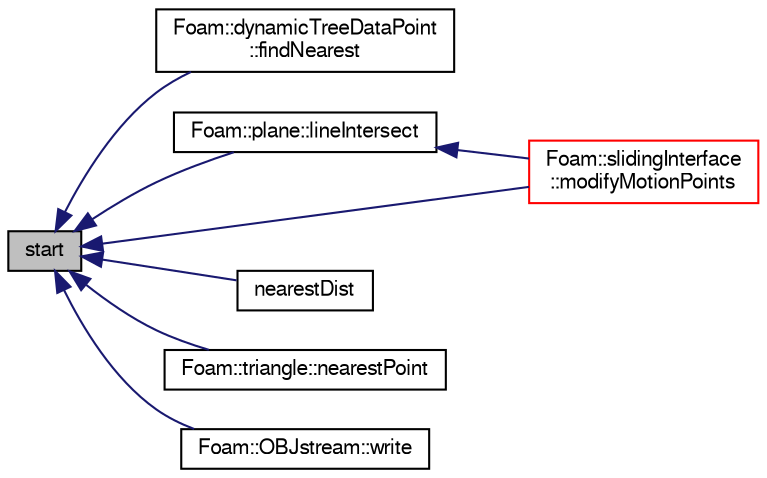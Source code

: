 digraph "start"
{
  bgcolor="transparent";
  edge [fontname="FreeSans",fontsize="10",labelfontname="FreeSans",labelfontsize="10"];
  node [fontname="FreeSans",fontsize="10",shape=record];
  rankdir="LR";
  Node7 [label="start",height=0.2,width=0.4,color="black", fillcolor="grey75", style="filled", fontcolor="black"];
  Node7 -> Node8 [dir="back",color="midnightblue",fontsize="10",style="solid",fontname="FreeSans"];
  Node8 [label="Foam::dynamicTreeDataPoint\l::findNearest",height=0.2,width=0.4,color="black",URL="$a25618.html#af7a3b15afb6062a7aa695045a2757e3d",tooltip="Calculates nearest (to line) point in shape. "];
  Node7 -> Node9 [dir="back",color="midnightblue",fontsize="10",style="solid",fontname="FreeSans"];
  Node9 [label="Foam::plane::lineIntersect",height=0.2,width=0.4,color="black",URL="$a27570.html#ab6ba9bea12d6e3ddbf4d5c6cf9b6570b",tooltip="Return the cutting point between the plane and. "];
  Node9 -> Node10 [dir="back",color="midnightblue",fontsize="10",style="solid",fontname="FreeSans"];
  Node10 [label="Foam::slidingInterface\l::modifyMotionPoints",height=0.2,width=0.4,color="red",URL="$a21750.html#ac05c3f18da75b17c4b6c13757cacbff1",tooltip="Modify motion points to comply with the topological change. "];
  Node7 -> Node10 [dir="back",color="midnightblue",fontsize="10",style="solid",fontname="FreeSans"];
  Node7 -> Node12 [dir="back",color="midnightblue",fontsize="10",style="solid",fontname="FreeSans"];
  Node12 [label="nearestDist",height=0.2,width=0.4,color="black",URL="$a27550.html#a946d25c431b2db77bcc7c5e09e60fc87"];
  Node7 -> Node13 [dir="back",color="midnightblue",fontsize="10",style="solid",fontname="FreeSans"];
  Node13 [label="Foam::triangle::nearestPoint",height=0.2,width=0.4,color="black",URL="$a27606.html#a924af2d5d36e8b4adaef88840b829cce",tooltip="Return nearest point to line on triangle. Returns hit if. "];
  Node7 -> Node14 [dir="back",color="midnightblue",fontsize="10",style="solid",fontname="FreeSans"];
  Node14 [label="Foam::OBJstream::write",height=0.2,width=0.4,color="black",URL="$a29606.html#aab68004a500f142ad8668fb2eab9b74b",tooltip="Write line. "];
}
